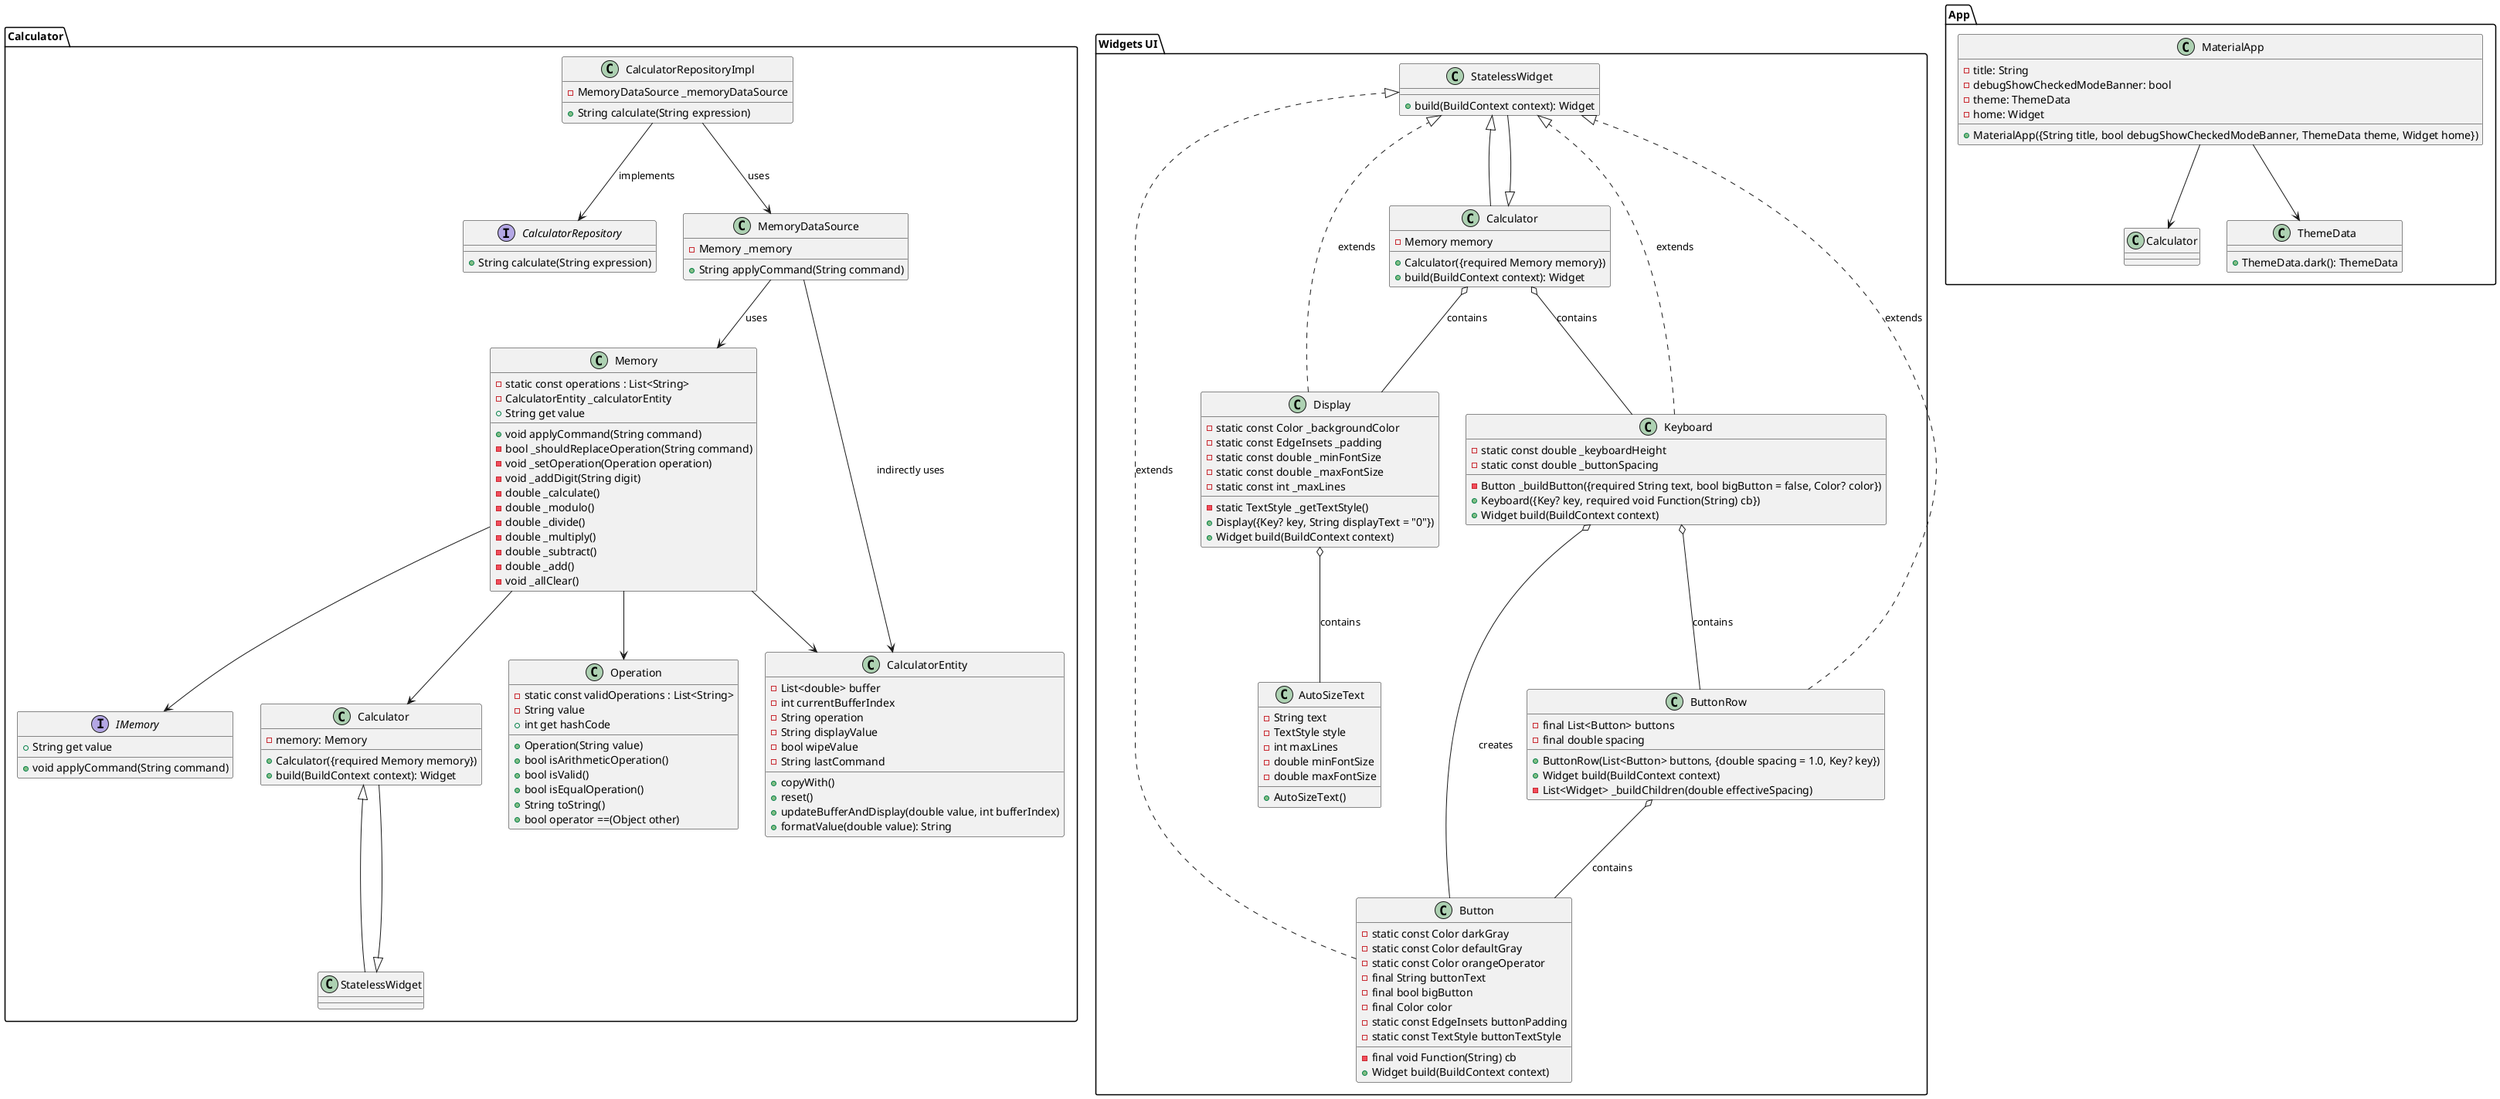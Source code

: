 @startuml "Calculator"
package "Calculator" {

class Operation {
  - static const validOperations : List<String>
  - String value
  + Operation(String value)
  + bool isArithmeticOperation()
  + bool isValid()
  + bool isEqualOperation()
  + String toString()
  + bool operator ==(Object other)
  + int get hashCode
}

interface IMemory {
  + void applyCommand(String command)
  + String get value
}

class Memory {
  - static const operations : List<String>
  - CalculatorEntity _calculatorEntity
  + void applyCommand(String command)
  + String get value
  - bool _shouldReplaceOperation(String command)
  - void _setOperation(Operation operation)
  - void _addDigit(String digit)
  - double _calculate()
  - double _modulo()
  - double _divide()
  - double _multiply()
  - double _subtract()
  - double _add()
  - void _allClear()
}

Memory --> IMemory
Memory --> CalculatorEntity
Memory --> Operation

class Calculator extends StatelessWidget {
  - memory: Memory
  + Calculator({required Memory memory})
  + build(BuildContext context): Widget
}

Memory --> Calculator
Calculator <|-- StatelessWidget

class CalculatorEntity {
  - List<double> buffer
  - int currentBufferIndex
  - String operation
  - String displayValue
  - bool wipeValue
  - String lastCommand

  + copyWith()
  + reset()
  + updateBufferAndDisplay(double value, int bufferIndex)
  + formatValue(double value): String
}

class MemoryDataSource {
  - Memory _memory
  + String applyCommand(String command)
}

MemoryDataSource --> Memory : uses
MemoryDataSource --> CalculatorEntity : indirectly uses

interface CalculatorRepository {
  + String calculate(String expression)
}

class CalculatorRepositoryImpl {
  - MemoryDataSource _memoryDataSource
  + String calculate(String expression)
}

CalculatorRepositoryImpl --> CalculatorRepository : implements
CalculatorRepositoryImpl --> MemoryDataSource : uses

}

package "Widgets UI" {

class StatelessWidget {
  + build(BuildContext context): Widget
}

class Button {
  - static const Color darkGray
  - static const Color defaultGray
  - static const Color orangeOperator
  - final String buttonText
  - final bool bigButton
  - final Color color
  - final void Function(String) cb
  - static const EdgeInsets buttonPadding
  - static const TextStyle buttonTextStyle
'   + Button({Key? key, required String buttonText, bool bigButton = false, Color color = defaultGray, required void Function(String) cb})
  + Widget build(BuildContext context)
}

Button ..|> StatelessWidget : extends

class ButtonRow {
  - final List<Button> buttons
  - final double spacing
  + ButtonRow(List<Button> buttons, {double spacing = 1.0, Key? key})
  + Widget build(BuildContext context)
  - List<Widget> _buildChildren(double effectiveSpacing)
}

ButtonRow ..|> StatelessWidget : extends
ButtonRow o-- Button : contains

class Keyboard {
  - static const double _keyboardHeight
  - static const double _buttonSpacing
  - Button _buildButton({required String text, bool bigButton = false, Color? color})
  + Keyboard({Key? key, required void Function(String) cb})
  + Widget build(BuildContext context)
}

Keyboard ..|> StatelessWidget : extends
Keyboard o-- ButtonRow : contains
Keyboard o-- Button : creates

class AutoSizeText {
  - String text
  - TextStyle style
  - int maxLines
  - double minFontSize
  - double maxFontSize
  + AutoSizeText()
}

class Display {
  - static const Color _backgroundColor
  - static const EdgeInsets _padding
  - static const double _minFontSize
  - static const double _maxFontSize
  - static const int _maxLines
  - static TextStyle _getTextStyle()
  + Display({Key? key, String displayText = "0"})
  + Widget build(BuildContext context)
}

Display ..|> StatelessWidget : extends
Display o-- AutoSizeText : contains

class Calculator extends StatelessWidget {
  - Memory memory
  + Calculator({required Memory memory})
  + build(BuildContext context): Widget
}

  Calculator <|-- StatelessWidget
  Calculator o-- Keyboard : contains
  Calculator o-- Display : contains
}

package "App" {
  class MaterialApp {
    - title: String
    - debugShowCheckedModeBanner: bool
    - theme: ThemeData
    - home: Widget
    + MaterialApp({String title, bool debugShowCheckedModeBanner, ThemeData theme, Widget home})
  }

  class ThemeData {
    + ThemeData.dark(): ThemeData
  }

  MaterialApp --> Calculator
  MaterialApp --> ThemeData
}
@enduml